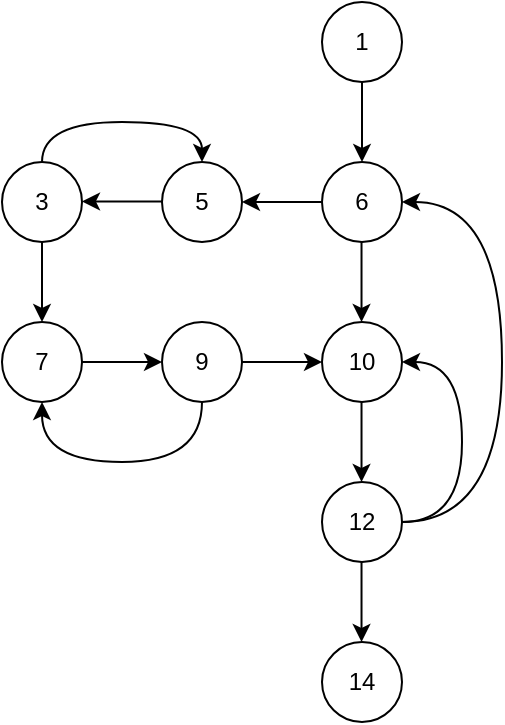 <mxfile version="13.7.7" type="device"><diagram id="AHrt-9mE3uS8nVUlNaoD" name="Page-1"><mxGraphModel dx="918" dy="473" grid="0" gridSize="10" guides="1" tooltips="1" connect="1" arrows="1" fold="1" page="1" pageScale="1" pageWidth="2339" pageHeight="3300" math="0" shadow="0"><root><mxCell id="0"/><mxCell id="1" parent="0"/><mxCell id="CTLehyJrnBYAHsjovka3-4" value="" style="ellipse;whiteSpace=wrap;html=1;aspect=fixed;" vertex="1" parent="1"><mxGeometry x="360" y="160" width="40" height="40" as="geometry"/></mxCell><mxCell id="CTLehyJrnBYAHsjovka3-5" value="" style="ellipse;whiteSpace=wrap;html=1;aspect=fixed;" vertex="1" parent="1"><mxGeometry x="360" y="80" width="40" height="40" as="geometry"/></mxCell><mxCell id="CTLehyJrnBYAHsjovka3-6" value="" style="ellipse;whiteSpace=wrap;html=1;aspect=fixed;" vertex="1" parent="1"><mxGeometry x="360" width="40" height="40" as="geometry"/></mxCell><mxCell id="CTLehyJrnBYAHsjovka3-7" value="" style="ellipse;whiteSpace=wrap;html=1;aspect=fixed;" vertex="1" parent="1"><mxGeometry x="360" y="240" width="40" height="40" as="geometry"/></mxCell><mxCell id="CTLehyJrnBYAHsjovka3-8" value="" style="ellipse;whiteSpace=wrap;html=1;aspect=fixed;" vertex="1" parent="1"><mxGeometry x="360" y="320" width="40" height="40" as="geometry"/></mxCell><mxCell id="CTLehyJrnBYAHsjovka3-9" value="" style="ellipse;whiteSpace=wrap;html=1;aspect=fixed;" vertex="1" parent="1"><mxGeometry x="280" y="80" width="40" height="40" as="geometry"/></mxCell><mxCell id="CTLehyJrnBYAHsjovka3-10" value="" style="ellipse;whiteSpace=wrap;html=1;aspect=fixed;" vertex="1" parent="1"><mxGeometry x="200" y="80" width="40" height="40" as="geometry"/></mxCell><mxCell id="CTLehyJrnBYAHsjovka3-11" value="" style="ellipse;whiteSpace=wrap;html=1;aspect=fixed;" vertex="1" parent="1"><mxGeometry x="200" y="160" width="40" height="40" as="geometry"/></mxCell><mxCell id="CTLehyJrnBYAHsjovka3-12" value="" style="ellipse;whiteSpace=wrap;html=1;aspect=fixed;" vertex="1" parent="1"><mxGeometry x="280" y="160" width="40" height="40" as="geometry"/></mxCell><mxCell id="CTLehyJrnBYAHsjovka3-13" value="" style="endArrow=classic;html=1;exitX=0.5;exitY=1;exitDx=0;exitDy=0;entryX=0.5;entryY=0;entryDx=0;entryDy=0;" edge="1" parent="1" source="CTLehyJrnBYAHsjovka3-6" target="CTLehyJrnBYAHsjovka3-5"><mxGeometry width="50" height="50" relative="1" as="geometry"><mxPoint x="470" y="90" as="sourcePoint"/><mxPoint x="381" y="77" as="targetPoint"/></mxGeometry></mxCell><mxCell id="CTLehyJrnBYAHsjovka3-15" value="" style="endArrow=classic;html=1;exitX=0.5;exitY=1;exitDx=0;exitDy=0;entryX=0.5;entryY=0;entryDx=0;entryDy=0;" edge="1" parent="1"><mxGeometry width="50" height="50" relative="1" as="geometry"><mxPoint x="379.76" y="120" as="sourcePoint"/><mxPoint x="379.76" y="160" as="targetPoint"/></mxGeometry></mxCell><mxCell id="CTLehyJrnBYAHsjovka3-16" value="" style="endArrow=classic;html=1;exitX=0.5;exitY=1;exitDx=0;exitDy=0;entryX=0.5;entryY=0;entryDx=0;entryDy=0;" edge="1" parent="1"><mxGeometry width="50" height="50" relative="1" as="geometry"><mxPoint x="379.76" y="200" as="sourcePoint"/><mxPoint x="379.76" y="240" as="targetPoint"/></mxGeometry></mxCell><mxCell id="CTLehyJrnBYAHsjovka3-17" value="" style="endArrow=classic;html=1;exitX=0.5;exitY=1;exitDx=0;exitDy=0;entryX=0.5;entryY=0;entryDx=0;entryDy=0;" edge="1" parent="1"><mxGeometry width="50" height="50" relative="1" as="geometry"><mxPoint x="379.76" y="280" as="sourcePoint"/><mxPoint x="379.76" y="320" as="targetPoint"/></mxGeometry></mxCell><mxCell id="CTLehyJrnBYAHsjovka3-18" value="" style="endArrow=classic;html=1;exitX=0;exitY=0.5;exitDx=0;exitDy=0;entryX=1;entryY=0.5;entryDx=0;entryDy=0;" edge="1" parent="1" source="CTLehyJrnBYAHsjovka3-5" target="CTLehyJrnBYAHsjovka3-9"><mxGeometry width="50" height="50" relative="1" as="geometry"><mxPoint x="320" y="130" as="sourcePoint"/><mxPoint x="322" y="97" as="targetPoint"/></mxGeometry></mxCell><mxCell id="CTLehyJrnBYAHsjovka3-19" value="" style="endArrow=classic;html=1;exitX=0;exitY=0.5;exitDx=0;exitDy=0;entryX=1;entryY=0.5;entryDx=0;entryDy=0;" edge="1" parent="1"><mxGeometry width="50" height="50" relative="1" as="geometry"><mxPoint x="280" y="99.71" as="sourcePoint"/><mxPoint x="240" y="99.71" as="targetPoint"/></mxGeometry></mxCell><mxCell id="CTLehyJrnBYAHsjovka3-20" value="" style="endArrow=classic;html=1;exitX=0.5;exitY=1;exitDx=0;exitDy=0;entryX=0.5;entryY=0;entryDx=0;entryDy=0;" edge="1" parent="1" source="CTLehyJrnBYAHsjovka3-10" target="CTLehyJrnBYAHsjovka3-11"><mxGeometry width="50" height="50" relative="1" as="geometry"><mxPoint x="380" y="120" as="sourcePoint"/><mxPoint x="340" y="120" as="targetPoint"/></mxGeometry></mxCell><mxCell id="CTLehyJrnBYAHsjovka3-21" value="" style="endArrow=classic;html=1;exitX=1;exitY=0.5;exitDx=0;exitDy=0;entryX=0;entryY=0.5;entryDx=0;entryDy=0;" edge="1" parent="1" source="CTLehyJrnBYAHsjovka3-11" target="CTLehyJrnBYAHsjovka3-12"><mxGeometry width="50" height="50" relative="1" as="geometry"><mxPoint x="390" y="130" as="sourcePoint"/><mxPoint x="350" y="130" as="targetPoint"/></mxGeometry></mxCell><mxCell id="CTLehyJrnBYAHsjovka3-22" value="" style="endArrow=classic;html=1;exitX=1;exitY=0.5;exitDx=0;exitDy=0;entryX=0;entryY=0.5;entryDx=0;entryDy=0;" edge="1" parent="1" source="CTLehyJrnBYAHsjovka3-12" target="CTLehyJrnBYAHsjovka3-4"><mxGeometry width="50" height="50" relative="1" as="geometry"><mxPoint x="400" y="140" as="sourcePoint"/><mxPoint x="360" y="140" as="targetPoint"/></mxGeometry></mxCell><mxCell id="CTLehyJrnBYAHsjovka3-23" value="" style="endArrow=classic;html=1;edgeStyle=orthogonalEdgeStyle;curved=1;exitX=1;exitY=0.5;exitDx=0;exitDy=0;entryX=1;entryY=0.5;entryDx=0;entryDy=0;" edge="1" parent="1" source="CTLehyJrnBYAHsjovka3-30" target="CTLehyJrnBYAHsjovka3-5"><mxGeometry width="50" height="50" relative="1" as="geometry"><mxPoint x="430" y="190" as="sourcePoint"/><mxPoint x="480" y="140" as="targetPoint"/><Array as="points"><mxPoint x="450" y="260"/><mxPoint x="450" y="100"/></Array></mxGeometry></mxCell><mxCell id="CTLehyJrnBYAHsjovka3-24" value="" style="endArrow=classic;html=1;edgeStyle=orthogonalEdgeStyle;curved=1;entryX=1;entryY=0.5;entryDx=0;entryDy=0;exitX=1;exitY=0.5;exitDx=0;exitDy=0;" edge="1" parent="1" source="CTLehyJrnBYAHsjovka3-7" target="CTLehyJrnBYAHsjovka3-4"><mxGeometry width="50" height="50" relative="1" as="geometry"><mxPoint x="420" y="270" as="sourcePoint"/><mxPoint x="410" y="110" as="targetPoint"/><Array as="points"><mxPoint x="430" y="260"/><mxPoint x="430" y="180"/></Array></mxGeometry></mxCell><mxCell id="CTLehyJrnBYAHsjovka3-25" value="" style="endArrow=classic;html=1;edgeStyle=orthogonalEdgeStyle;curved=1;exitX=0.5;exitY=0;exitDx=0;exitDy=0;entryX=0.5;entryY=0;entryDx=0;entryDy=0;" edge="1" parent="1" source="CTLehyJrnBYAHsjovka3-10" target="CTLehyJrnBYAHsjovka3-9"><mxGeometry width="50" height="50" relative="1" as="geometry"><mxPoint x="420" y="280" as="sourcePoint"/><mxPoint x="420" y="120" as="targetPoint"/><Array as="points"><mxPoint x="220" y="60"/><mxPoint x="300" y="60"/></Array></mxGeometry></mxCell><mxCell id="CTLehyJrnBYAHsjovka3-26" value="" style="endArrow=classic;html=1;edgeStyle=orthogonalEdgeStyle;curved=1;entryX=0.5;entryY=1;entryDx=0;entryDy=0;exitX=0.5;exitY=1;exitDx=0;exitDy=0;" edge="1" parent="1" source="CTLehyJrnBYAHsjovka3-12" target="CTLehyJrnBYAHsjovka3-11"><mxGeometry width="50" height="50" relative="1" as="geometry"><mxPoint x="230" y="250" as="sourcePoint"/><mxPoint x="280" y="200" as="targetPoint"/><Array as="points"><mxPoint x="300" y="230"/><mxPoint x="220" y="230"/></Array></mxGeometry></mxCell><mxCell id="CTLehyJrnBYAHsjovka3-27" value="1" style="text;html=1;strokeColor=none;fillColor=none;align=center;verticalAlign=middle;whiteSpace=wrap;rounded=0;" vertex="1" parent="1"><mxGeometry x="360" y="10" width="40" height="20" as="geometry"/></mxCell><mxCell id="CTLehyJrnBYAHsjovka3-28" value="6" style="text;html=1;strokeColor=none;fillColor=none;align=center;verticalAlign=middle;whiteSpace=wrap;rounded=0;" vertex="1" parent="1"><mxGeometry x="360" y="90" width="40" height="20" as="geometry"/></mxCell><mxCell id="CTLehyJrnBYAHsjovka3-29" value="10" style="text;html=1;strokeColor=none;fillColor=none;align=center;verticalAlign=middle;whiteSpace=wrap;rounded=0;" vertex="1" parent="1"><mxGeometry x="360" y="170" width="40" height="20" as="geometry"/></mxCell><mxCell id="CTLehyJrnBYAHsjovka3-30" value="12" style="text;html=1;strokeColor=none;fillColor=none;align=center;verticalAlign=middle;whiteSpace=wrap;rounded=0;" vertex="1" parent="1"><mxGeometry x="360" y="250" width="40" height="20" as="geometry"/></mxCell><mxCell id="CTLehyJrnBYAHsjovka3-32" value="14" style="text;html=1;strokeColor=none;fillColor=none;align=center;verticalAlign=middle;whiteSpace=wrap;rounded=0;" vertex="1" parent="1"><mxGeometry x="360" y="330" width="40" height="20" as="geometry"/></mxCell><mxCell id="CTLehyJrnBYAHsjovka3-33" value="5" style="text;html=1;strokeColor=none;fillColor=none;align=center;verticalAlign=middle;whiteSpace=wrap;rounded=0;" vertex="1" parent="1"><mxGeometry x="280" y="90" width="40" height="20" as="geometry"/></mxCell><mxCell id="CTLehyJrnBYAHsjovka3-34" value="3" style="text;html=1;strokeColor=none;fillColor=none;align=center;verticalAlign=middle;whiteSpace=wrap;rounded=0;" vertex="1" parent="1"><mxGeometry x="200" y="90" width="40" height="20" as="geometry"/></mxCell><mxCell id="CTLehyJrnBYAHsjovka3-35" value="7" style="text;html=1;strokeColor=none;fillColor=none;align=center;verticalAlign=middle;whiteSpace=wrap;rounded=0;" vertex="1" parent="1"><mxGeometry x="200" y="170" width="40" height="20" as="geometry"/></mxCell><mxCell id="CTLehyJrnBYAHsjovka3-36" value="9" style="text;html=1;strokeColor=none;fillColor=none;align=center;verticalAlign=middle;whiteSpace=wrap;rounded=0;" vertex="1" parent="1"><mxGeometry x="280" y="170" width="40" height="20" as="geometry"/></mxCell></root></mxGraphModel></diagram></mxfile>